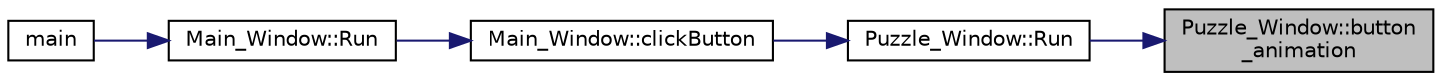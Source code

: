 digraph "Puzzle_Window::button_animation"
{
 // LATEX_PDF_SIZE
  edge [fontname="Helvetica",fontsize="10",labelfontname="Helvetica",labelfontsize="10"];
  node [fontname="Helvetica",fontsize="10",shape=record];
  rankdir="RL";
  Node1 [label="Puzzle_Window::button\l_animation",height=0.2,width=0.4,color="black", fillcolor="grey75", style="filled", fontcolor="black",tooltip="It is called if the mouse is moving, and changes the color of the a button if the cursor is over the ..."];
  Node1 -> Node2 [dir="back",color="midnightblue",fontsize="10",style="solid",fontname="Helvetica"];
  Node2 [label="Puzzle_Window::Run",height=0.2,width=0.4,color="black", fillcolor="white", style="filled",URL="$classPuzzle__Window.html#a98e062bb635271de5ceb09fe36181bb6",tooltip="Run the window for the Genetic Puzzle."];
  Node2 -> Node3 [dir="back",color="midnightblue",fontsize="10",style="solid",fontname="Helvetica"];
  Node3 [label="Main_Window::clickButton",height=0.2,width=0.4,color="black", fillcolor="white", style="filled",URL="$classMain__Window.html#a502bce91d1c3e08d193eb817c9b79f00",tooltip="It is called if the mouse is left clicked, and changes the window if the click was over a button."];
  Node3 -> Node4 [dir="back",color="midnightblue",fontsize="10",style="solid",fontname="Helvetica"];
  Node4 [label="Main_Window::Run",height=0.2,width=0.4,color="black", fillcolor="white", style="filled",URL="$classMain__Window.html#ae90070ea093f89d1f207b686e6e569a3",tooltip="Initializes the menu window."];
  Node4 -> Node5 [dir="back",color="midnightblue",fontsize="10",style="solid",fontname="Helvetica"];
  Node5 [label="main",height=0.2,width=0.4,color="black", fillcolor="white", style="filled",URL="$main_8cpp.html#ae66f6b31b5ad750f1fe042a706a4e3d4",tooltip=" "];
}
